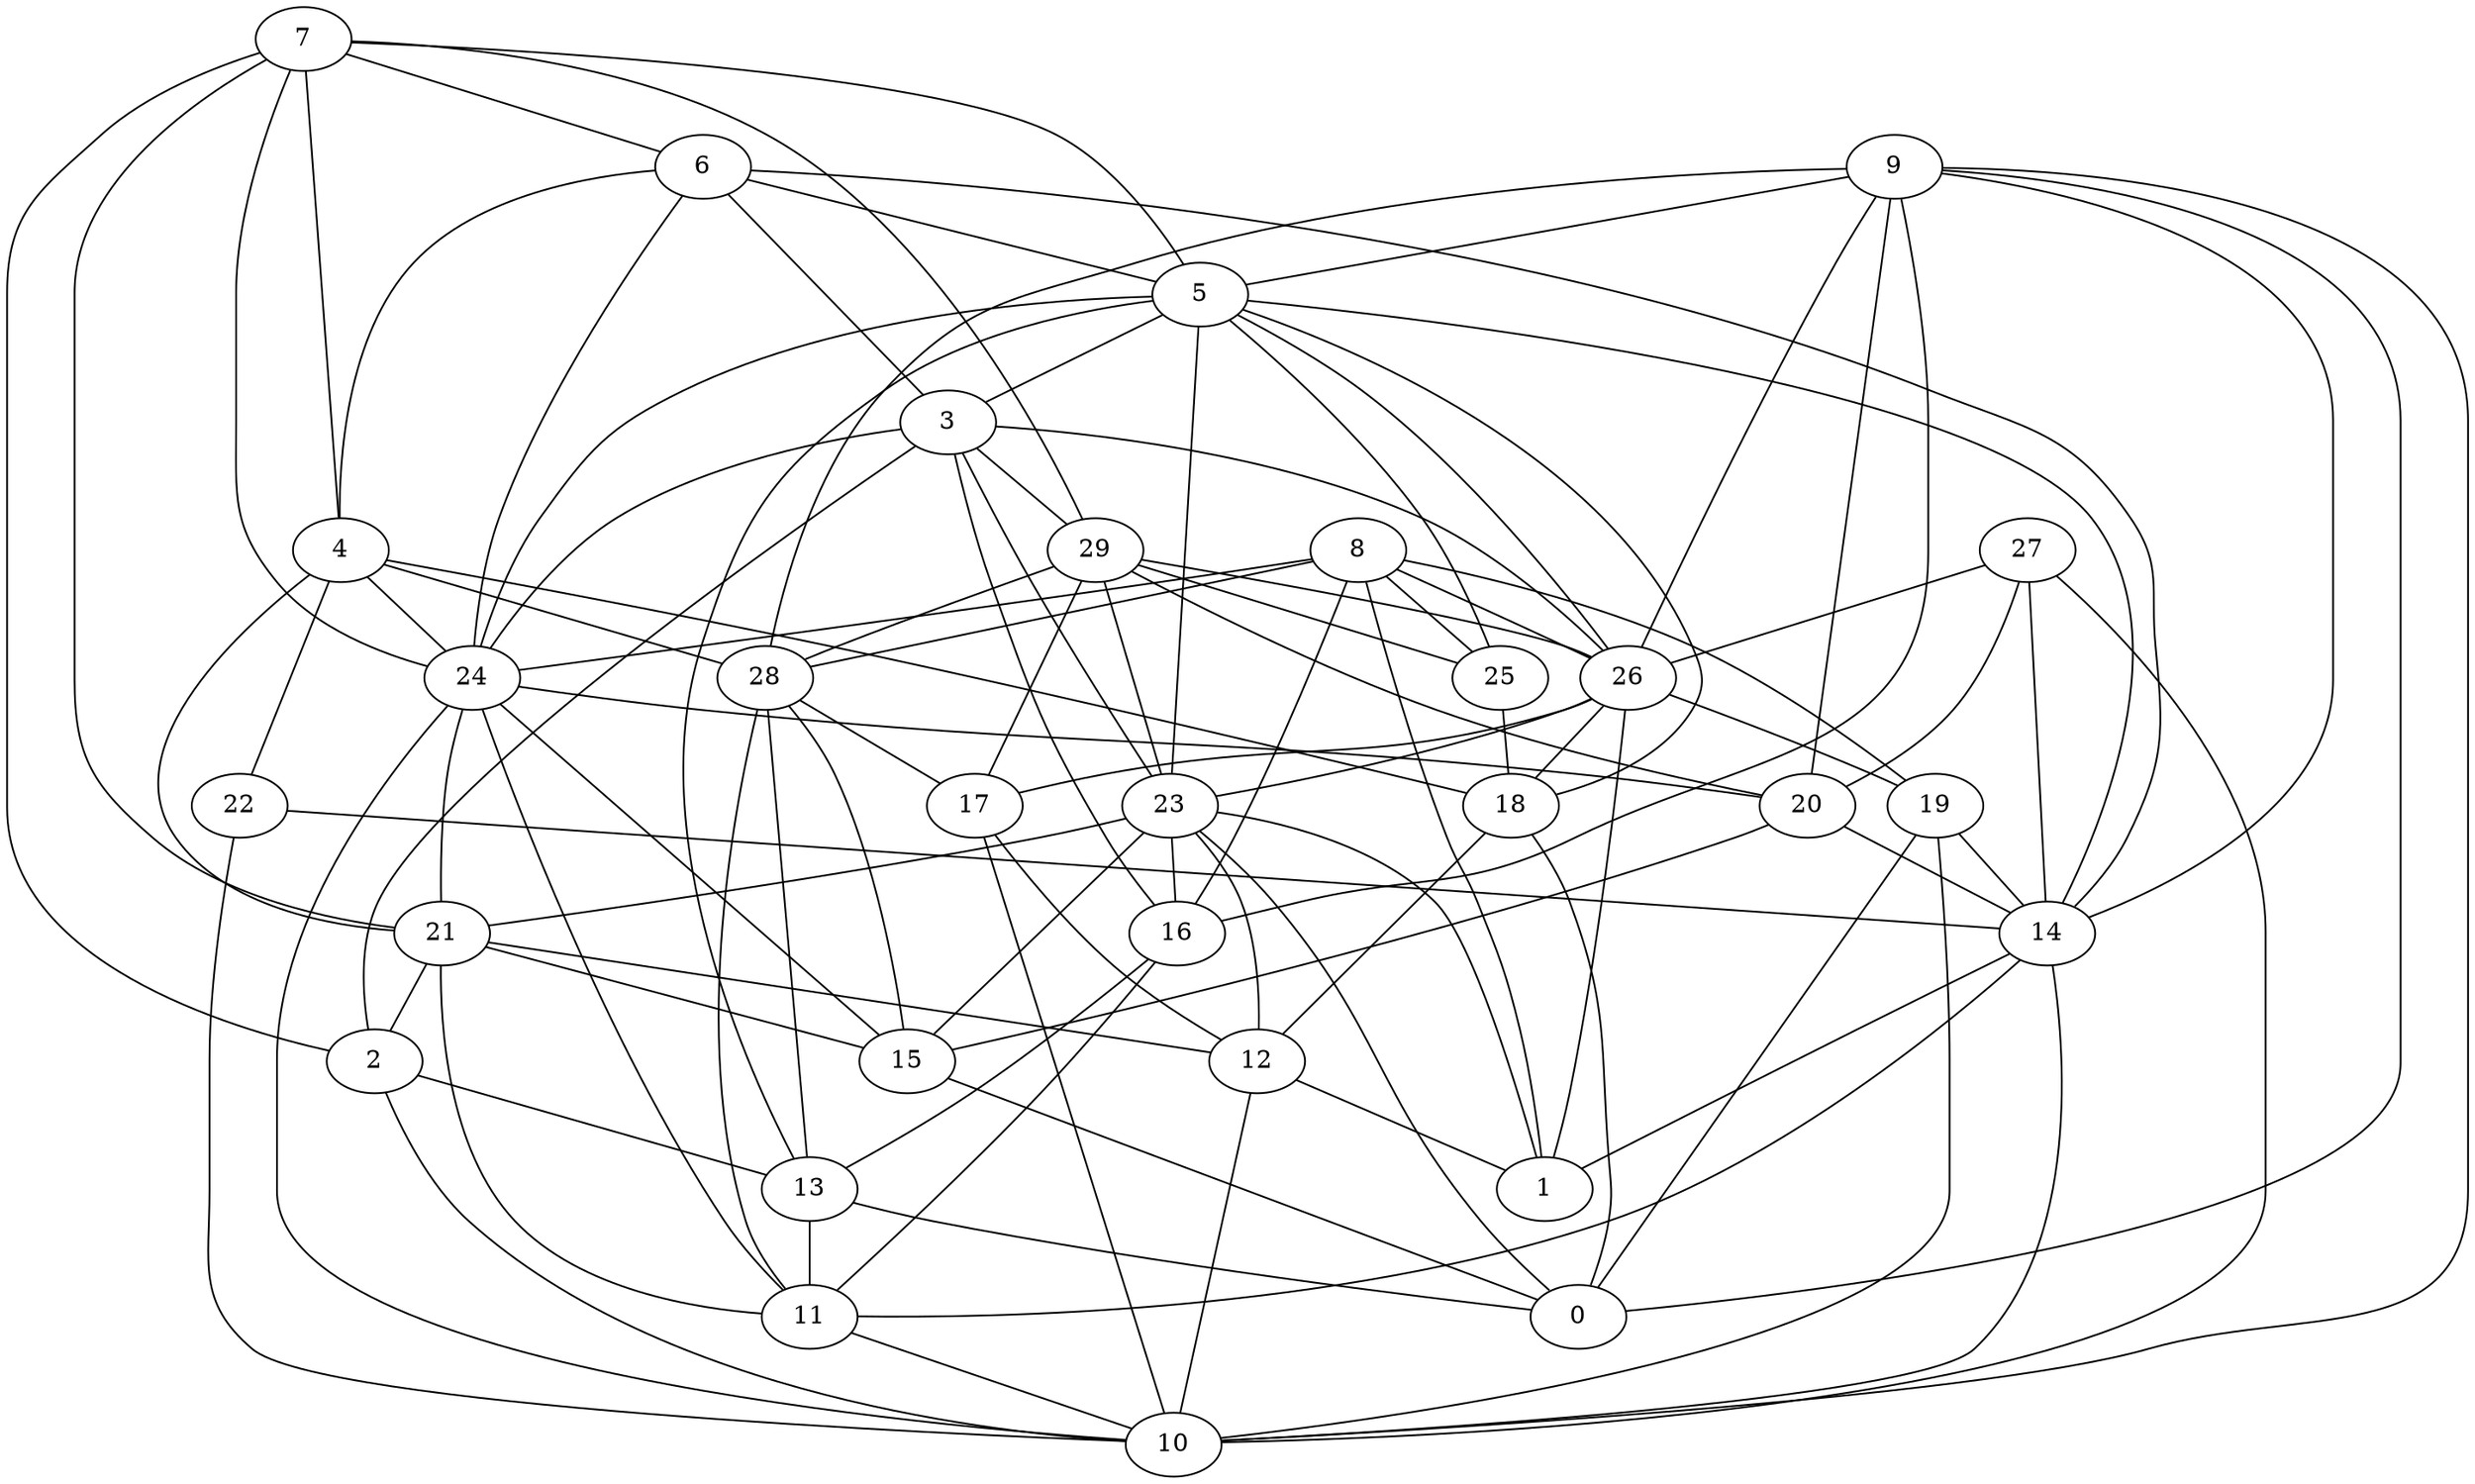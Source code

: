 digraph GG_graph {

subgraph G_graph {
edge [color = black]
"20" -> "15" [dir = none]
"8" -> "25" [dir = none]
"8" -> "26" [dir = none]
"8" -> "24" [dir = none]
"8" -> "16" [dir = none]
"8" -> "1" [dir = none]
"19" -> "0" [dir = none]
"24" -> "11" [dir = none]
"24" -> "10" [dir = none]
"24" -> "15" [dir = none]
"29" -> "26" [dir = none]
"29" -> "25" [dir = none]
"13" -> "0" [dir = none]
"13" -> "11" [dir = none]
"22" -> "10" [dir = none]
"9" -> "28" [dir = none]
"9" -> "5" [dir = none]
"9" -> "26" [dir = none]
"9" -> "20" [dir = none]
"9" -> "14" [dir = none]
"9" -> "10" [dir = none]
"9" -> "0" [dir = none]
"17" -> "12" [dir = none]
"17" -> "10" [dir = none]
"28" -> "15" [dir = none]
"28" -> "17" [dir = none]
"4" -> "24" [dir = none]
"4" -> "22" [dir = none]
"4" -> "28" [dir = none]
"16" -> "13" [dir = none]
"6" -> "5" [dir = none]
"6" -> "24" [dir = none]
"3" -> "29" [dir = none]
"3" -> "2" [dir = none]
"26" -> "19" [dir = none]
"26" -> "1" [dir = none]
"26" -> "17" [dir = none]
"27" -> "10" [dir = none]
"27" -> "26" [dir = none]
"7" -> "24" [dir = none]
"7" -> "29" [dir = none]
"7" -> "4" [dir = none]
"7" -> "5" [dir = none]
"7" -> "2" [dir = none]
"5" -> "25" [dir = none]
"5" -> "14" [dir = none]
"5" -> "18" [dir = none]
"5" -> "3" [dir = none]
"5" -> "13" [dir = none]
"11" -> "10" [dir = none]
"18" -> "0" [dir = none]
"12" -> "1" [dir = none]
"21" -> "11" [dir = none]
"23" -> "16" [dir = none]
"23" -> "1" [dir = none]
"23" -> "21" [dir = none]
"2" -> "10" [dir = none]
"2" -> "13" [dir = none]
"8" -> "19" [dir = none]
"23" -> "0" [dir = none]
"8" -> "28" [dir = none]
"3" -> "16" [dir = none]
"12" -> "10" [dir = none]
"20" -> "14" [dir = none]
"29" -> "23" [dir = none]
"14" -> "1" [dir = none]
"15" -> "0" [dir = none]
"19" -> "14" [dir = none]
"26" -> "23" [dir = none]
"23" -> "12" [dir = none]
"23" -> "15" [dir = none]
"6" -> "14" [dir = none]
"14" -> "11" [dir = none]
"26" -> "18" [dir = none]
"21" -> "2" [dir = none]
"19" -> "10" [dir = none]
"24" -> "21" [dir = none]
"22" -> "14" [dir = none]
"27" -> "20" [dir = none]
"29" -> "17" [dir = none]
"4" -> "18" [dir = none]
"6" -> "4" [dir = none]
"28" -> "13" [dir = none]
"6" -> "3" [dir = none]
"14" -> "10" [dir = none]
"3" -> "23" [dir = none]
"3" -> "26" [dir = none]
"21" -> "12" [dir = none]
"16" -> "11" [dir = none]
"7" -> "21" [dir = none]
"18" -> "12" [dir = none]
"7" -> "6" [dir = none]
"25" -> "18" [dir = none]
"27" -> "14" [dir = none]
"5" -> "23" [dir = none]
"21" -> "15" [dir = none]
"28" -> "11" [dir = none]
"24" -> "20" [dir = none]
"9" -> "16" [dir = none]
"29" -> "28" [dir = none]
"3" -> "24" [dir = none]
"5" -> "26" [dir = none]
"4" -> "21" [dir = none]
"5" -> "24" [dir = none]
"29" -> "20" [dir = none]
}

}
